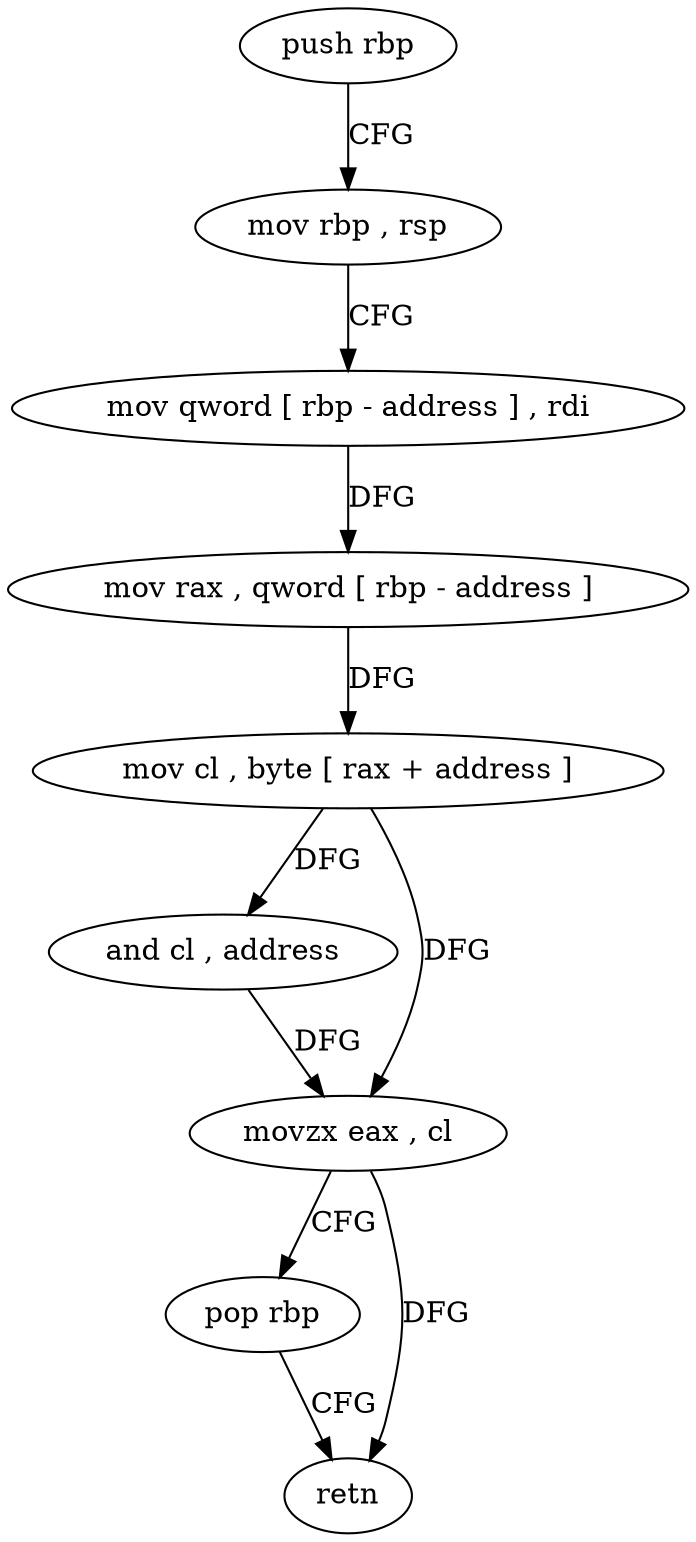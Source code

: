 digraph "func" {
"4239712" [label = "push rbp" ]
"4239713" [label = "mov rbp , rsp" ]
"4239716" [label = "mov qword [ rbp - address ] , rdi" ]
"4239720" [label = "mov rax , qword [ rbp - address ]" ]
"4239724" [label = "mov cl , byte [ rax + address ]" ]
"4239727" [label = "and cl , address" ]
"4239730" [label = "movzx eax , cl" ]
"4239733" [label = "pop rbp" ]
"4239734" [label = "retn" ]
"4239712" -> "4239713" [ label = "CFG" ]
"4239713" -> "4239716" [ label = "CFG" ]
"4239716" -> "4239720" [ label = "DFG" ]
"4239720" -> "4239724" [ label = "DFG" ]
"4239724" -> "4239727" [ label = "DFG" ]
"4239724" -> "4239730" [ label = "DFG" ]
"4239727" -> "4239730" [ label = "DFG" ]
"4239730" -> "4239733" [ label = "CFG" ]
"4239730" -> "4239734" [ label = "DFG" ]
"4239733" -> "4239734" [ label = "CFG" ]
}
